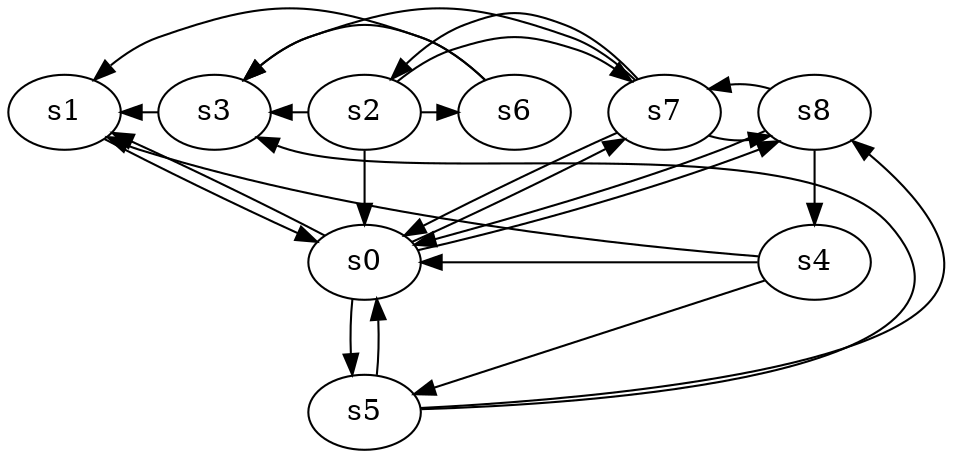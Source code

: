 digraph game_0918_complex_9 {
    s0 [name="s0", player=0];
    s1 [name="s1", player=0];
    s2 [name="s2", player=0];
    s3 [name="s3", player=0, target=1];
    s4 [name="s4", player=1];
    s5 [name="s5", player=1, target=1];
    s6 [name="s6", player=1, target=1];
    s7 [name="s7", player=1, target=1];
    s8 [name="s8", player=1];

    s0 -> s1 [constraint="time == 9 || time == 11 || time == 13 || time == 24"];
    s0 -> s5;
    s0 -> s7 [constraint="time % 4 == 1 && time % 3 == 1"];
    s0 -> s8 [constraint="time == 7 || time == 10 || time == 13"];
    s1 -> s0 [constraint="time % 2 == 0 || time % 5 == 0"];
    s2 -> s0;
    s2 -> s3 [constraint="time % 3 == 1"];
    s2 -> s6 [constraint="time % 4 == 2 && time % 4 == 3"];
    s2 -> s7 [constraint="time == 2 || time == 10 || time == 16"];
    s3 -> s1 [constraint="!(time % 3 == 0)"];
    s4 -> s0 [constraint="time == 1 || time == 11 || time == 21 || time == 28"];
    s4 -> s1 [constraint="time % 4 == 0 || time % 2 == 1"];
    s4 -> s5 [constraint="time % 2 == 1"];
    s5 -> s0 [constraint="time % 4 == 2 || time % 4 == 3"];
    s5 -> s3 [constraint="time % 3 == 2"];
    s5 -> s8 [constraint="!(time % 6 == 0)"];
    s6 -> s1 [constraint="time == 13"];
    s6 -> s3 [constraint="time == 7 || time == 8 || time == 11 || time == 22"];
    s7 -> s0 [constraint="time % 5 == 4 || time % 4 == 3"];
    s7 -> s2 [constraint="time == 0 || time == 4 || time == 17 || time == 18 || time == 20"];
    s7 -> s3 [constraint="time == 18 || time == 20 || time == 21"];
    s7 -> s8 [constraint="time % 3 == 0 && time % 3 == 0"];
    s8 -> s0 [constraint="!(time % 3 == 0)"];
    s8 -> s4;
    s8 -> s7 [constraint="time % 7 == 1"];
}
